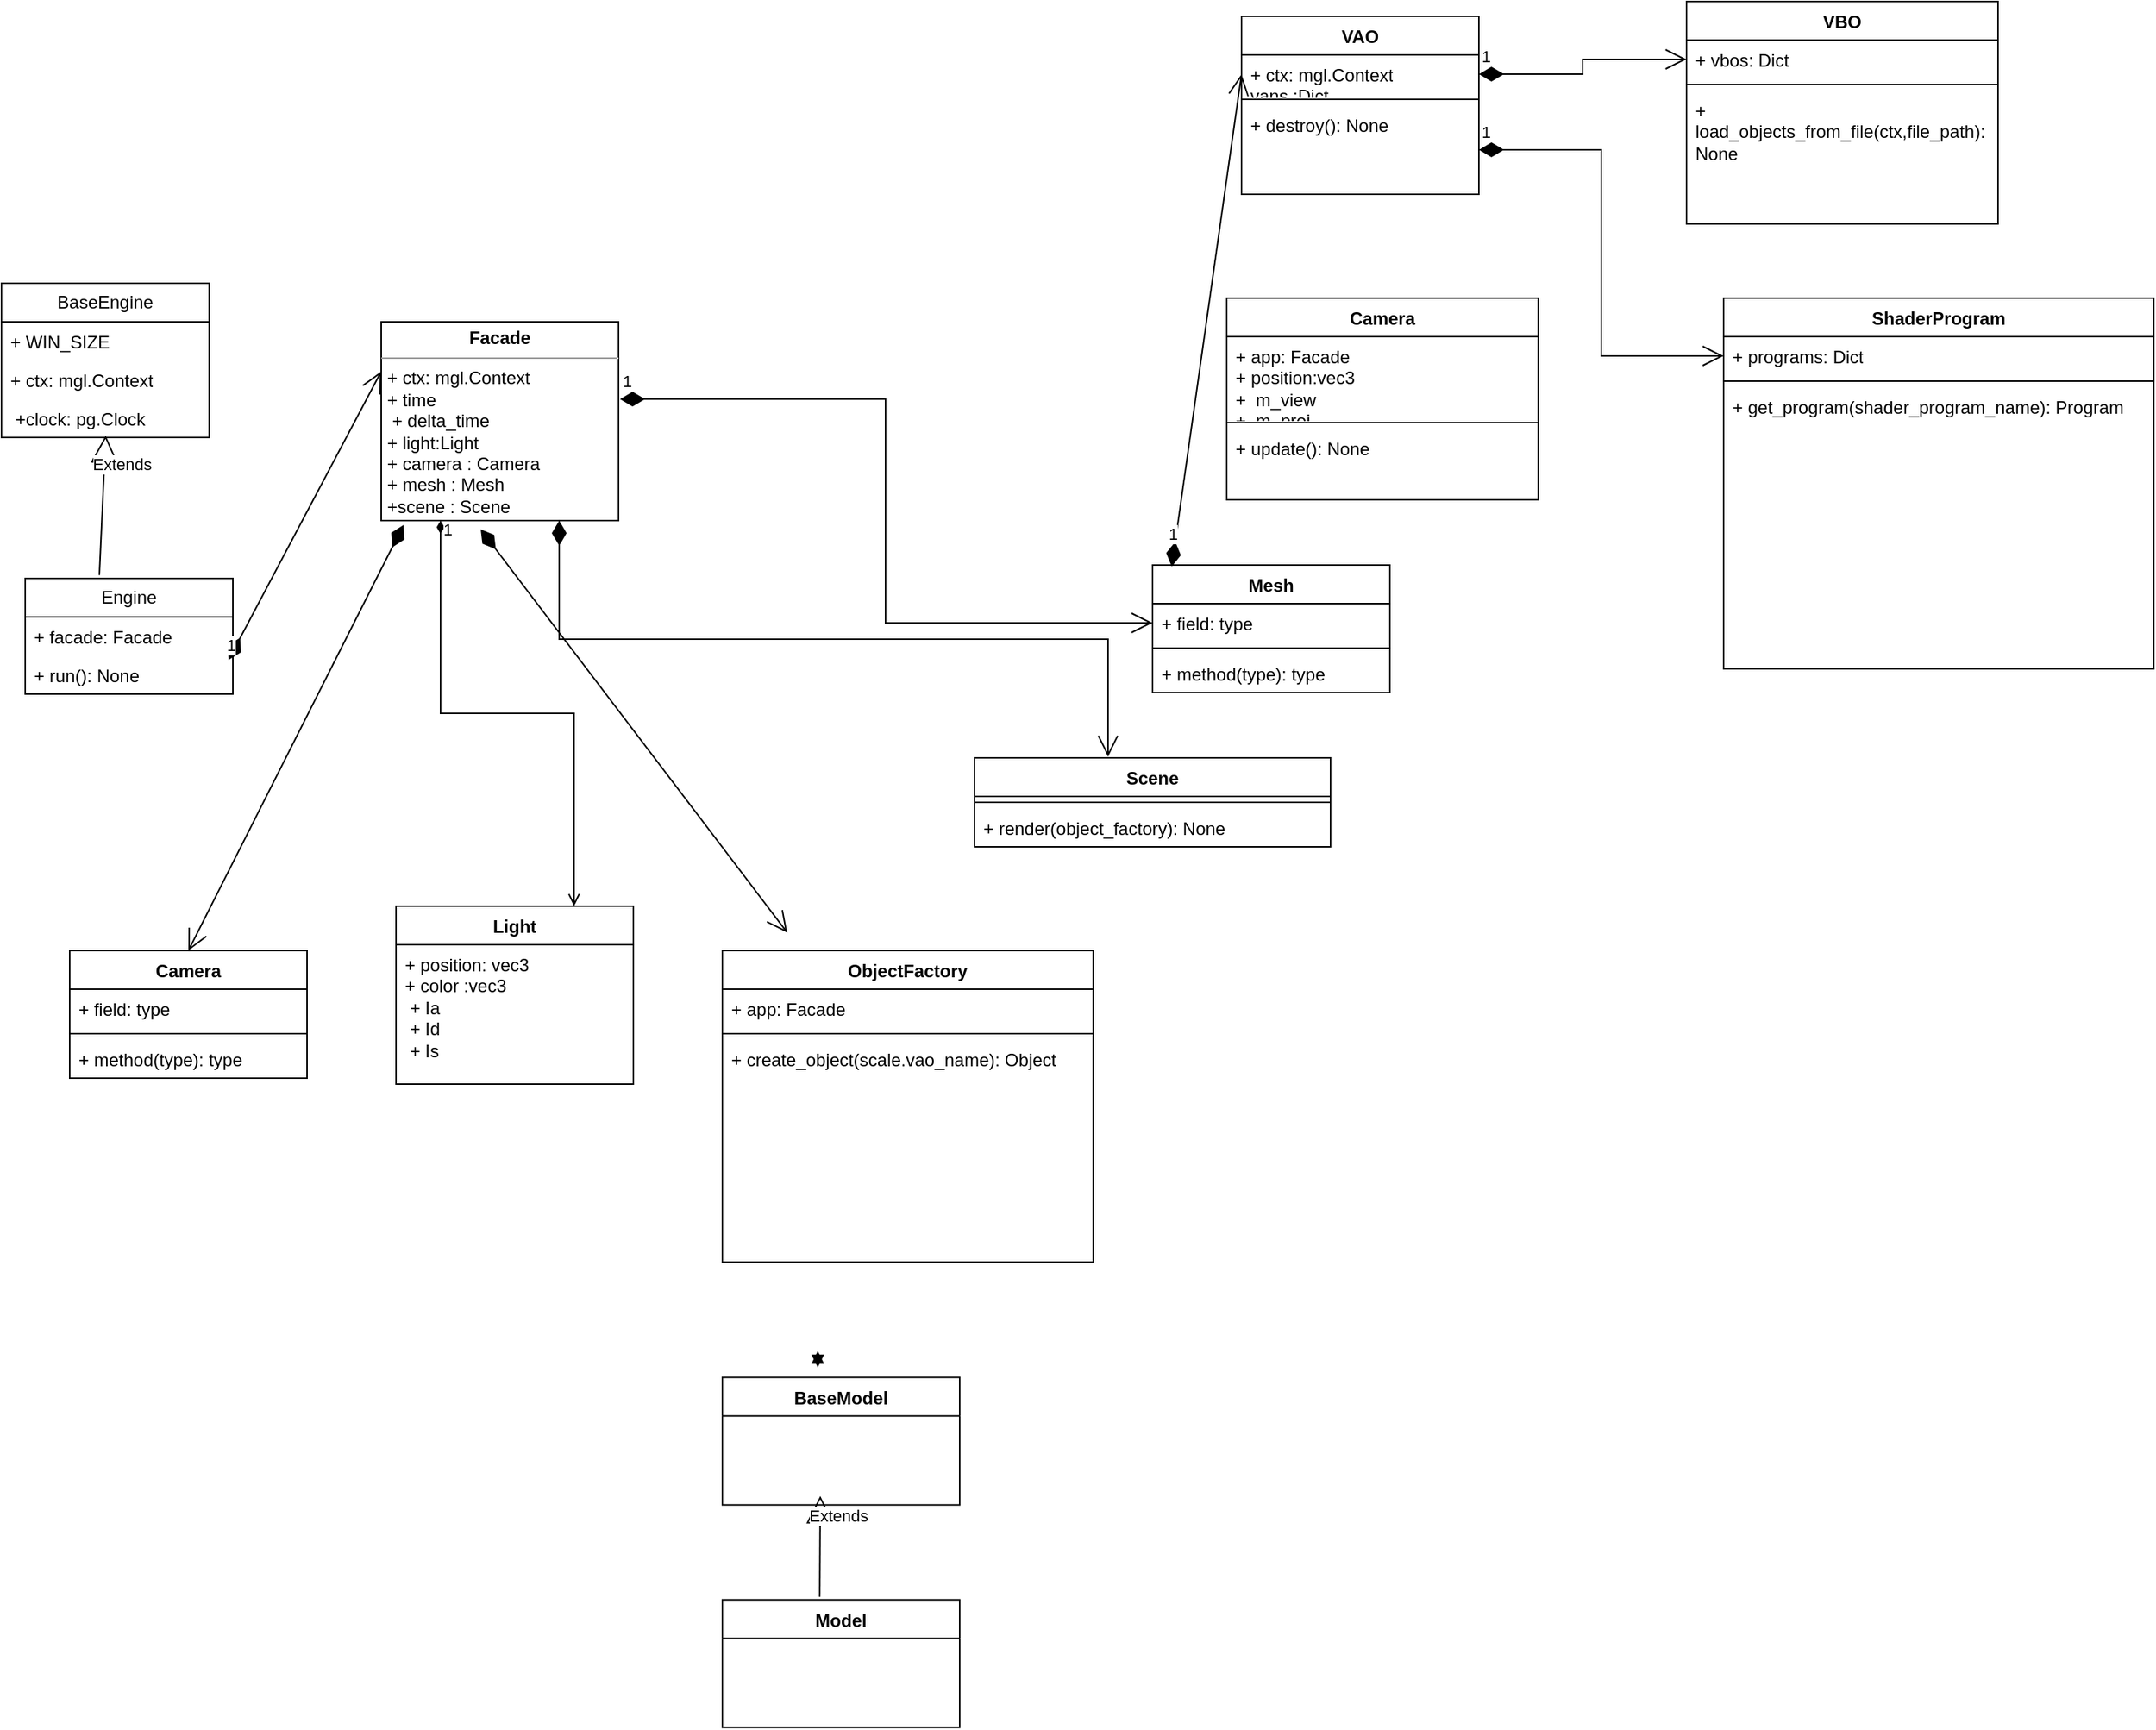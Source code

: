<mxfile version="22.1.18" type="github">
  <diagram name="Page-1" id="10tANic_bvFwRtT_Bomh">
    <mxGraphModel dx="1321" dy="1709" grid="1" gridSize="10" guides="1" tooltips="1" connect="1" arrows="1" fold="1" page="1" pageScale="1" pageWidth="827" pageHeight="1169" math="0" shadow="0">
      <root>
        <mxCell id="0" />
        <mxCell id="1" parent="0" />
        <mxCell id="u18TdW2rYONK3uZv50w_-1" value="Engine" style="swimlane;fontStyle=0;childLayout=stackLayout;horizontal=1;startSize=26;fillColor=none;horizontalStack=0;resizeParent=1;resizeParentMax=0;resizeLast=0;collapsible=1;marginBottom=0;whiteSpace=wrap;html=1;" vertex="1" parent="1">
          <mxGeometry x="290" y="359" width="140" height="78" as="geometry" />
        </mxCell>
        <mxCell id="u18TdW2rYONK3uZv50w_-2" value="+ facade: Facade" style="text;strokeColor=none;fillColor=none;align=left;verticalAlign=top;spacingLeft=4;spacingRight=4;overflow=hidden;rotatable=0;points=[[0,0.5],[1,0.5]];portConstraint=eastwest;whiteSpace=wrap;html=1;" vertex="1" parent="u18TdW2rYONK3uZv50w_-1">
          <mxGeometry y="26" width="140" height="26" as="geometry" />
        </mxCell>
        <mxCell id="u18TdW2rYONK3uZv50w_-3" value="+ run(): None" style="text;strokeColor=none;fillColor=none;align=left;verticalAlign=top;spacingLeft=4;spacingRight=4;overflow=hidden;rotatable=0;points=[[0,0.5],[1,0.5]];portConstraint=eastwest;whiteSpace=wrap;html=1;" vertex="1" parent="u18TdW2rYONK3uZv50w_-1">
          <mxGeometry y="52" width="140" height="26" as="geometry" />
        </mxCell>
        <mxCell id="u18TdW2rYONK3uZv50w_-5" value="BaseEngine" style="swimlane;fontStyle=0;childLayout=stackLayout;horizontal=1;startSize=26;fillColor=none;horizontalStack=0;resizeParent=1;resizeParentMax=0;resizeLast=0;collapsible=1;marginBottom=0;whiteSpace=wrap;html=1;" vertex="1" parent="1">
          <mxGeometry x="274" y="160" width="140" height="104" as="geometry" />
        </mxCell>
        <mxCell id="u18TdW2rYONK3uZv50w_-6" value="+ WIN_SIZE  " style="text;strokeColor=none;fillColor=none;align=left;verticalAlign=top;spacingLeft=4;spacingRight=4;overflow=hidden;rotatable=0;points=[[0,0.5],[1,0.5]];portConstraint=eastwest;whiteSpace=wrap;html=1;" vertex="1" parent="u18TdW2rYONK3uZv50w_-5">
          <mxGeometry y="26" width="140" height="26" as="geometry" />
        </mxCell>
        <mxCell id="u18TdW2rYONK3uZv50w_-7" value="+ ctx: mgl.Context" style="text;strokeColor=none;fillColor=none;align=left;verticalAlign=top;spacingLeft=4;spacingRight=4;overflow=hidden;rotatable=0;points=[[0,0.5],[1,0.5]];portConstraint=eastwest;whiteSpace=wrap;html=1;" vertex="1" parent="u18TdW2rYONK3uZv50w_-5">
          <mxGeometry y="52" width="140" height="26" as="geometry" />
        </mxCell>
        <mxCell id="u18TdW2rYONK3uZv50w_-8" value="&amp;nbsp;+clock: pg.Clock" style="text;strokeColor=none;fillColor=none;align=left;verticalAlign=top;spacingLeft=4;spacingRight=4;overflow=hidden;rotatable=0;points=[[0,0.5],[1,0.5]];portConstraint=eastwest;whiteSpace=wrap;html=1;" vertex="1" parent="u18TdW2rYONK3uZv50w_-5">
          <mxGeometry y="78" width="140" height="26" as="geometry" />
        </mxCell>
        <mxCell id="u18TdW2rYONK3uZv50w_-13" value="Extends" style="endArrow=block;endSize=16;endFill=0;html=1;rounded=0;exitX=0.357;exitY=-0.029;exitDx=0;exitDy=0;exitPerimeter=0;entryX=0.502;entryY=0.949;entryDx=0;entryDy=0;entryPerimeter=0;" edge="1" parent="1" source="u18TdW2rYONK3uZv50w_-1" target="u18TdW2rYONK3uZv50w_-8">
          <mxGeometry x="0.596" y="-12" width="160" relative="1" as="geometry">
            <mxPoint x="330" y="280" as="sourcePoint" />
            <mxPoint x="340" y="270" as="targetPoint" />
            <mxPoint as="offset" />
          </mxGeometry>
        </mxCell>
        <mxCell id="u18TdW2rYONK3uZv50w_-19" value="Light" style="swimlane;fontStyle=1;align=center;verticalAlign=top;childLayout=stackLayout;horizontal=1;startSize=26;horizontalStack=0;resizeParent=1;resizeParentMax=0;resizeLast=0;collapsible=1;marginBottom=0;whiteSpace=wrap;html=1;" vertex="1" parent="1">
          <mxGeometry x="540" y="580" width="160" height="120" as="geometry" />
        </mxCell>
        <mxCell id="u18TdW2rYONK3uZv50w_-20" value="+ position: vec3&lt;br&gt;+ color :vec3&lt;br&gt;&amp;nbsp;+ Ia&lt;br&gt;&amp;nbsp;+ Id&lt;br&gt;&amp;nbsp;+ Is" style="text;strokeColor=none;fillColor=none;align=left;verticalAlign=top;spacingLeft=4;spacingRight=4;overflow=hidden;rotatable=0;points=[[0,0.5],[1,0.5]];portConstraint=eastwest;whiteSpace=wrap;html=1;" vertex="1" parent="u18TdW2rYONK3uZv50w_-19">
          <mxGeometry y="26" width="160" height="94" as="geometry" />
        </mxCell>
        <mxCell id="u18TdW2rYONK3uZv50w_-23" value="1" style="endArrow=open;html=1;startArrow=diamondThin;startFill=1;edgeStyle=orthogonalEdgeStyle;align=left;verticalAlign=bottom;rounded=0;exitX=0.25;exitY=1;exitDx=0;exitDy=0;entryX=0.75;entryY=0;entryDx=0;entryDy=0;" edge="1" parent="1" source="u18TdW2rYONK3uZv50w_-99" target="u18TdW2rYONK3uZv50w_-19">
          <mxGeometry x="-0.916" relative="1" as="geometry">
            <mxPoint x="660.08" y="454" as="sourcePoint" />
            <mxPoint x="720" y="490" as="targetPoint" />
            <mxPoint as="offset" />
          </mxGeometry>
        </mxCell>
        <mxCell id="u18TdW2rYONK3uZv50w_-27" value="1" style="endArrow=open;html=1;endSize=12;startArrow=diamondThin;startSize=14;startFill=1;align=left;verticalAlign=bottom;rounded=0;entryX=0;entryY=0.25;entryDx=0;entryDy=0;exitX=0.979;exitY=0.115;exitDx=0;exitDy=0;exitPerimeter=0;" edge="1" parent="1" source="u18TdW2rYONK3uZv50w_-3" target="u18TdW2rYONK3uZv50w_-99">
          <mxGeometry x="-1" y="3" relative="1" as="geometry">
            <mxPoint x="360" y="411" as="sourcePoint" />
            <mxPoint x="608.08" y="356.192" as="targetPoint" />
          </mxGeometry>
        </mxCell>
        <mxCell id="u18TdW2rYONK3uZv50w_-28" value="Camera" style="swimlane;fontStyle=1;align=center;verticalAlign=top;childLayout=stackLayout;horizontal=1;startSize=26;horizontalStack=0;resizeParent=1;resizeParentMax=0;resizeLast=0;collapsible=1;marginBottom=0;whiteSpace=wrap;html=1;" vertex="1" parent="1">
          <mxGeometry x="320" y="610" width="160" height="86" as="geometry" />
        </mxCell>
        <mxCell id="u18TdW2rYONK3uZv50w_-29" value="+ field: type" style="text;strokeColor=none;fillColor=none;align=left;verticalAlign=top;spacingLeft=4;spacingRight=4;overflow=hidden;rotatable=0;points=[[0,0.5],[1,0.5]];portConstraint=eastwest;whiteSpace=wrap;html=1;" vertex="1" parent="u18TdW2rYONK3uZv50w_-28">
          <mxGeometry y="26" width="160" height="26" as="geometry" />
        </mxCell>
        <mxCell id="u18TdW2rYONK3uZv50w_-30" value="" style="line;strokeWidth=1;fillColor=none;align=left;verticalAlign=middle;spacingTop=-1;spacingLeft=3;spacingRight=3;rotatable=0;labelPosition=right;points=[];portConstraint=eastwest;strokeColor=inherit;" vertex="1" parent="u18TdW2rYONK3uZv50w_-28">
          <mxGeometry y="52" width="160" height="8" as="geometry" />
        </mxCell>
        <mxCell id="u18TdW2rYONK3uZv50w_-31" value="+ method(type): type" style="text;strokeColor=none;fillColor=none;align=left;verticalAlign=top;spacingLeft=4;spacingRight=4;overflow=hidden;rotatable=0;points=[[0,0.5],[1,0.5]];portConstraint=eastwest;whiteSpace=wrap;html=1;" vertex="1" parent="u18TdW2rYONK3uZv50w_-28">
          <mxGeometry y="60" width="160" height="26" as="geometry" />
        </mxCell>
        <mxCell id="u18TdW2rYONK3uZv50w_-32" value="1" style="endArrow=open;html=1;endSize=12;startArrow=diamondThin;startSize=14;startFill=1;align=left;verticalAlign=bottom;rounded=0;exitX=0.094;exitY=1.022;exitDx=0;exitDy=0;entryX=0.5;entryY=0;entryDx=0;entryDy=0;exitPerimeter=0;" edge="1" parent="1" source="u18TdW2rYONK3uZv50w_-99" target="u18TdW2rYONK3uZv50w_-28">
          <mxGeometry x="-1" y="3" relative="1" as="geometry">
            <mxPoint x="610" y="441" as="sourcePoint" />
            <mxPoint x="580" y="520" as="targetPoint" />
          </mxGeometry>
        </mxCell>
        <mxCell id="u18TdW2rYONK3uZv50w_-34" value="ObjectFactory" style="swimlane;fontStyle=1;align=center;verticalAlign=top;childLayout=stackLayout;horizontal=1;startSize=26;horizontalStack=0;resizeParent=1;resizeParentMax=0;resizeLast=0;collapsible=1;marginBottom=0;whiteSpace=wrap;html=1;" vertex="1" parent="1">
          <mxGeometry x="760" y="610" width="250" height="210" as="geometry" />
        </mxCell>
        <mxCell id="u18TdW2rYONK3uZv50w_-35" value="+ app: Facade" style="text;strokeColor=none;fillColor=none;align=left;verticalAlign=top;spacingLeft=4;spacingRight=4;overflow=hidden;rotatable=0;points=[[0,0.5],[1,0.5]];portConstraint=eastwest;whiteSpace=wrap;html=1;" vertex="1" parent="u18TdW2rYONK3uZv50w_-34">
          <mxGeometry y="26" width="250" height="26" as="geometry" />
        </mxCell>
        <mxCell id="u18TdW2rYONK3uZv50w_-36" value="" style="line;strokeWidth=1;fillColor=none;align=left;verticalAlign=middle;spacingTop=-1;spacingLeft=3;spacingRight=3;rotatable=0;labelPosition=right;points=[];portConstraint=eastwest;strokeColor=inherit;" vertex="1" parent="u18TdW2rYONK3uZv50w_-34">
          <mxGeometry y="52" width="250" height="8" as="geometry" />
        </mxCell>
        <mxCell id="u18TdW2rYONK3uZv50w_-37" value="+ create_object(scale.vao_name): Object" style="text;strokeColor=none;fillColor=none;align=left;verticalAlign=top;spacingLeft=4;spacingRight=4;overflow=hidden;rotatable=0;points=[[0,0.5],[1,0.5]];portConstraint=eastwest;whiteSpace=wrap;html=1;" vertex="1" parent="u18TdW2rYONK3uZv50w_-34">
          <mxGeometry y="60" width="250" height="150" as="geometry" />
        </mxCell>
        <mxCell id="u18TdW2rYONK3uZv50w_-38" value="1" style="endArrow=open;html=1;endSize=12;startArrow=diamondThin;startSize=14;startFill=1;align=left;verticalAlign=bottom;rounded=0;entryX=0.175;entryY=-0.058;entryDx=0;entryDy=0;exitX=0.419;exitY=1.044;exitDx=0;exitDy=0;exitPerimeter=0;entryPerimeter=0;" edge="1" parent="1" source="u18TdW2rYONK3uZv50w_-99" target="u18TdW2rYONK3uZv50w_-34">
          <mxGeometry x="-1" y="3" relative="1" as="geometry">
            <mxPoint x="710.96" y="453.012" as="sourcePoint" />
            <mxPoint x="990" y="593" as="targetPoint" />
          </mxGeometry>
        </mxCell>
        <mxCell id="u18TdW2rYONK3uZv50w_-40" value="Scene" style="swimlane;fontStyle=1;align=center;verticalAlign=top;childLayout=stackLayout;horizontal=1;startSize=26;horizontalStack=0;resizeParent=1;resizeParentMax=0;resizeLast=0;collapsible=1;marginBottom=0;whiteSpace=wrap;html=1;" vertex="1" parent="1">
          <mxGeometry x="930" y="480" width="240" height="60" as="geometry" />
        </mxCell>
        <mxCell id="u18TdW2rYONK3uZv50w_-42" value="" style="line;strokeWidth=1;fillColor=none;align=left;verticalAlign=middle;spacingTop=-1;spacingLeft=3;spacingRight=3;rotatable=0;labelPosition=right;points=[];portConstraint=eastwest;strokeColor=inherit;" vertex="1" parent="u18TdW2rYONK3uZv50w_-40">
          <mxGeometry y="26" width="240" height="8" as="geometry" />
        </mxCell>
        <mxCell id="u18TdW2rYONK3uZv50w_-43" value="+ render(object_factory): None" style="text;strokeColor=none;fillColor=none;align=left;verticalAlign=top;spacingLeft=4;spacingRight=4;overflow=hidden;rotatable=0;points=[[0,0.5],[1,0.5]];portConstraint=eastwest;whiteSpace=wrap;html=1;" vertex="1" parent="u18TdW2rYONK3uZv50w_-40">
          <mxGeometry y="34" width="240" height="26" as="geometry" />
        </mxCell>
        <mxCell id="u18TdW2rYONK3uZv50w_-44" value="1" style="endArrow=open;html=1;endSize=12;startArrow=diamondThin;startSize=14;startFill=1;edgeStyle=orthogonalEdgeStyle;align=left;verticalAlign=bottom;rounded=0;exitX=0.75;exitY=1;exitDx=0;exitDy=0;entryX=0.375;entryY=-0.012;entryDx=0;entryDy=0;entryPerimeter=0;" edge="1" parent="1" source="u18TdW2rYONK3uZv50w_-99" target="u18TdW2rYONK3uZv50w_-40">
          <mxGeometry x="-1" y="3" relative="1" as="geometry">
            <mxPoint x="770" y="441" as="sourcePoint" />
            <mxPoint x="1016.88" y="610.012" as="targetPoint" />
          </mxGeometry>
        </mxCell>
        <mxCell id="u18TdW2rYONK3uZv50w_-78" value="Mesh" style="swimlane;fontStyle=1;align=center;verticalAlign=top;childLayout=stackLayout;horizontal=1;startSize=26;horizontalStack=0;resizeParent=1;resizeParentMax=0;resizeLast=0;collapsible=1;marginBottom=0;whiteSpace=wrap;html=1;" vertex="1" parent="1">
          <mxGeometry x="1050" y="350" width="160" height="86" as="geometry" />
        </mxCell>
        <mxCell id="u18TdW2rYONK3uZv50w_-79" value="+ field: type" style="text;strokeColor=none;fillColor=none;align=left;verticalAlign=top;spacingLeft=4;spacingRight=4;overflow=hidden;rotatable=0;points=[[0,0.5],[1,0.5]];portConstraint=eastwest;whiteSpace=wrap;html=1;" vertex="1" parent="u18TdW2rYONK3uZv50w_-78">
          <mxGeometry y="26" width="160" height="26" as="geometry" />
        </mxCell>
        <mxCell id="u18TdW2rYONK3uZv50w_-80" value="" style="line;strokeWidth=1;fillColor=none;align=left;verticalAlign=middle;spacingTop=-1;spacingLeft=3;spacingRight=3;rotatable=0;labelPosition=right;points=[];portConstraint=eastwest;strokeColor=inherit;" vertex="1" parent="u18TdW2rYONK3uZv50w_-78">
          <mxGeometry y="52" width="160" height="8" as="geometry" />
        </mxCell>
        <mxCell id="u18TdW2rYONK3uZv50w_-81" value="+ method(type): type" style="text;strokeColor=none;fillColor=none;align=left;verticalAlign=top;spacingLeft=4;spacingRight=4;overflow=hidden;rotatable=0;points=[[0,0.5],[1,0.5]];portConstraint=eastwest;whiteSpace=wrap;html=1;" vertex="1" parent="u18TdW2rYONK3uZv50w_-78">
          <mxGeometry y="60" width="160" height="26" as="geometry" />
        </mxCell>
        <mxCell id="u18TdW2rYONK3uZv50w_-83" value="1" style="endArrow=open;html=1;endSize=12;startArrow=diamondThin;startSize=14;startFill=1;align=left;verticalAlign=bottom;rounded=0;exitX=0.081;exitY=0.012;exitDx=0;exitDy=0;exitPerimeter=0;entryX=0;entryY=0.5;entryDx=0;entryDy=0;" edge="1" parent="1" source="u18TdW2rYONK3uZv50w_-78" target="u18TdW2rYONK3uZv50w_-47">
          <mxGeometry x="-0.924" y="6" relative="1" as="geometry">
            <mxPoint x="1050" y="262.5" as="sourcePoint" />
            <mxPoint x="1210" y="262.5" as="targetPoint" />
            <mxPoint as="offset" />
          </mxGeometry>
        </mxCell>
        <mxCell id="u18TdW2rYONK3uZv50w_-84" value="1" style="endArrow=open;html=1;endSize=12;startArrow=diamondThin;startSize=14;startFill=1;edgeStyle=orthogonalEdgeStyle;align=left;verticalAlign=bottom;rounded=0;exitX=1.006;exitY=0.389;exitDx=0;exitDy=0;entryX=0;entryY=0.5;entryDx=0;entryDy=0;exitPerimeter=0;" edge="1" parent="1" source="u18TdW2rYONK3uZv50w_-99" target="u18TdW2rYONK3uZv50w_-79">
          <mxGeometry x="-1" y="3" relative="1" as="geometry">
            <mxPoint x="770" y="274.5" as="sourcePoint" />
            <mxPoint x="950" y="392.5" as="targetPoint" />
          </mxGeometry>
        </mxCell>
        <mxCell id="u18TdW2rYONK3uZv50w_-63" value="BaseModel" style="swimlane;fontStyle=1;align=center;verticalAlign=top;childLayout=stackLayout;horizontal=1;startSize=26;horizontalStack=0;resizeParent=1;resizeParentMax=0;resizeLast=0;collapsible=1;marginBottom=0;whiteSpace=wrap;html=1;container=0;" vertex="1" parent="1">
          <mxGeometry x="760" y="897.7" width="160" height="86" as="geometry" />
        </mxCell>
        <mxCell id="u18TdW2rYONK3uZv50w_-89" value="Model" style="swimlane;fontStyle=1;align=center;verticalAlign=top;childLayout=stackLayout;horizontal=1;startSize=26;horizontalStack=0;resizeParent=1;resizeParentMax=0;resizeLast=0;collapsible=1;marginBottom=0;whiteSpace=wrap;html=1;container=0;" vertex="1" parent="1">
          <mxGeometry x="760" y="1047.7" width="160" height="86" as="geometry" />
        </mxCell>
        <mxCell id="u18TdW2rYONK3uZv50w_-90" value="Extends" style="endArrow=block;endSize=16;endFill=0;html=1;rounded=0;exitX=0.41;exitY=-0.023;exitDx=0;exitDy=0;exitPerimeter=0;" edge="1" parent="1" source="u18TdW2rYONK3uZv50w_-89">
          <mxGeometry x="0.596" y="-12" width="160" relative="1" as="geometry">
            <mxPoint x="807" y="1059.7" as="sourcePoint" />
            <mxPoint x="826" y="977.7" as="targetPoint" />
            <mxPoint as="offset" />
          </mxGeometry>
        </mxCell>
        <mxCell id="u18TdW2rYONK3uZv50w_-91" value="" style="endArrow=block;startArrow=block;endFill=1;startFill=1;html=1;rounded=0;exitX=0.402;exitY=1.205;exitDx=0;exitDy=0;exitPerimeter=0;entryX=0.402;entryY=-0.078;entryDx=0;entryDy=0;entryPerimeter=0;" edge="1" parent="1" target="u18TdW2rYONK3uZv50w_-63">
          <mxGeometry width="160" relative="1" as="geometry">
            <mxPoint x="824.32" y="880" as="sourcePoint" />
            <mxPoint x="1010" y="857.7" as="targetPoint" />
          </mxGeometry>
        </mxCell>
        <mxCell id="u18TdW2rYONK3uZv50w_-99" value="&lt;p style=&quot;margin:0px;margin-top:4px;text-align:center;&quot;&gt;&lt;b&gt;Facade&lt;/b&gt;&lt;/p&gt;&lt;hr size=&quot;1&quot;&gt;&lt;p style=&quot;margin:0px;margin-left:4px;&quot;&gt;+ ctx: mgl.Context&lt;/p&gt;&lt;p style=&quot;margin:0px;margin-left:4px;&quot;&gt;+ time&lt;/p&gt;&lt;p style=&quot;margin:0px;margin-left:4px;&quot;&gt;&amp;nbsp;+ delta_time&lt;/p&gt;&lt;p style=&quot;margin:0px;margin-left:4px;&quot;&gt;+ light:Light&lt;/p&gt;&lt;p style=&quot;margin:0px;margin-left:4px;&quot;&gt;+ camera : Camera&lt;/p&gt;&lt;p style=&quot;margin:0px;margin-left:4px;&quot;&gt;+ mesh : Mesh&lt;/p&gt;&lt;p style=&quot;margin:0px;margin-left:4px;&quot;&gt;+scene : Scene&lt;/p&gt;&lt;hr size=&quot;1&quot;&gt;&lt;p style=&quot;margin:0px;margin-left:4px;&quot;&gt;+ method(): Type&lt;/p&gt;" style="verticalAlign=top;align=left;overflow=fill;fontSize=12;fontFamily=Helvetica;html=1;whiteSpace=wrap;" vertex="1" parent="1">
          <mxGeometry x="530" y="186" width="160" height="134" as="geometry" />
        </mxCell>
        <mxCell id="u18TdW2rYONK3uZv50w_-46" value="VAO" style="swimlane;fontStyle=1;align=center;verticalAlign=top;childLayout=stackLayout;horizontal=1;startSize=26;horizontalStack=0;resizeParent=1;resizeParentMax=0;resizeLast=0;collapsible=1;marginBottom=0;whiteSpace=wrap;html=1;" vertex="1" parent="1">
          <mxGeometry x="1110" y="-20" width="160" height="120" as="geometry" />
        </mxCell>
        <mxCell id="u18TdW2rYONK3uZv50w_-47" value="+ ctx: mgl.Context&lt;br&gt;vans :Dict&lt;br&gt;" style="text;strokeColor=none;fillColor=none;align=left;verticalAlign=top;spacingLeft=4;spacingRight=4;overflow=hidden;rotatable=0;points=[[0,0.5],[1,0.5]];portConstraint=eastwest;whiteSpace=wrap;html=1;" vertex="1" parent="u18TdW2rYONK3uZv50w_-46">
          <mxGeometry y="26" width="160" height="26" as="geometry" />
        </mxCell>
        <mxCell id="u18TdW2rYONK3uZv50w_-48" value="" style="line;strokeWidth=1;fillColor=none;align=left;verticalAlign=middle;spacingTop=-1;spacingLeft=3;spacingRight=3;rotatable=0;labelPosition=right;points=[];portConstraint=eastwest;strokeColor=inherit;" vertex="1" parent="u18TdW2rYONK3uZv50w_-46">
          <mxGeometry y="52" width="160" height="8" as="geometry" />
        </mxCell>
        <mxCell id="u18TdW2rYONK3uZv50w_-49" value="+ destroy(): None" style="text;strokeColor=none;fillColor=none;align=left;verticalAlign=top;spacingLeft=4;spacingRight=4;overflow=hidden;rotatable=0;points=[[0,0.5],[1,0.5]];portConstraint=eastwest;whiteSpace=wrap;html=1;" vertex="1" parent="u18TdW2rYONK3uZv50w_-46">
          <mxGeometry y="60" width="160" height="60" as="geometry" />
        </mxCell>
        <mxCell id="u18TdW2rYONK3uZv50w_-50" value="VBO" style="swimlane;fontStyle=1;align=center;verticalAlign=top;childLayout=stackLayout;horizontal=1;startSize=26;horizontalStack=0;resizeParent=1;resizeParentMax=0;resizeLast=0;collapsible=1;marginBottom=0;whiteSpace=wrap;html=1;" vertex="1" parent="1">
          <mxGeometry x="1410" y="-30" width="210" height="150" as="geometry" />
        </mxCell>
        <mxCell id="u18TdW2rYONK3uZv50w_-51" value="+ vbos: Dict" style="text;strokeColor=none;fillColor=none;align=left;verticalAlign=top;spacingLeft=4;spacingRight=4;overflow=hidden;rotatable=0;points=[[0,0.5],[1,0.5]];portConstraint=eastwest;whiteSpace=wrap;html=1;" vertex="1" parent="u18TdW2rYONK3uZv50w_-50">
          <mxGeometry y="26" width="210" height="26" as="geometry" />
        </mxCell>
        <mxCell id="u18TdW2rYONK3uZv50w_-52" value="" style="line;strokeWidth=1;fillColor=none;align=left;verticalAlign=middle;spacingTop=-1;spacingLeft=3;spacingRight=3;rotatable=0;labelPosition=right;points=[];portConstraint=eastwest;strokeColor=inherit;" vertex="1" parent="u18TdW2rYONK3uZv50w_-50">
          <mxGeometry y="52" width="210" height="8" as="geometry" />
        </mxCell>
        <mxCell id="u18TdW2rYONK3uZv50w_-53" value="+ load_objects_from_file(ctx,file_path): None" style="text;strokeColor=none;fillColor=none;align=left;verticalAlign=top;spacingLeft=4;spacingRight=4;overflow=hidden;rotatable=0;points=[[0,0.5],[1,0.5]];portConstraint=eastwest;whiteSpace=wrap;html=1;" vertex="1" parent="u18TdW2rYONK3uZv50w_-50">
          <mxGeometry y="60" width="210" height="90" as="geometry" />
        </mxCell>
        <mxCell id="u18TdW2rYONK3uZv50w_-54" value="1" style="endArrow=open;html=1;endSize=12;startArrow=diamondThin;startSize=14;startFill=1;edgeStyle=orthogonalEdgeStyle;align=left;verticalAlign=bottom;rounded=0;exitX=1;exitY=0.5;exitDx=0;exitDy=0;entryX=0;entryY=0.5;entryDx=0;entryDy=0;" edge="1" parent="1" source="u18TdW2rYONK3uZv50w_-47" target="u18TdW2rYONK3uZv50w_-51">
          <mxGeometry x="-1" y="3" relative="1" as="geometry">
            <mxPoint x="1300" y="62.5" as="sourcePoint" />
            <mxPoint x="1460" y="62.5" as="targetPoint" />
          </mxGeometry>
        </mxCell>
        <mxCell id="u18TdW2rYONK3uZv50w_-57" value="ShaderProgram" style="swimlane;fontStyle=1;align=center;verticalAlign=top;childLayout=stackLayout;horizontal=1;startSize=26;horizontalStack=0;resizeParent=1;resizeParentMax=0;resizeLast=0;collapsible=1;marginBottom=0;whiteSpace=wrap;html=1;" vertex="1" parent="1">
          <mxGeometry x="1435" y="170" width="290" height="250" as="geometry" />
        </mxCell>
        <mxCell id="u18TdW2rYONK3uZv50w_-58" value="+ programs: Dict" style="text;strokeColor=none;fillColor=none;align=left;verticalAlign=top;spacingLeft=4;spacingRight=4;overflow=hidden;rotatable=0;points=[[0,0.5],[1,0.5]];portConstraint=eastwest;whiteSpace=wrap;html=1;" vertex="1" parent="u18TdW2rYONK3uZv50w_-57">
          <mxGeometry y="26" width="290" height="26" as="geometry" />
        </mxCell>
        <mxCell id="u18TdW2rYONK3uZv50w_-59" value="" style="line;strokeWidth=1;fillColor=none;align=left;verticalAlign=middle;spacingTop=-1;spacingLeft=3;spacingRight=3;rotatable=0;labelPosition=right;points=[];portConstraint=eastwest;strokeColor=inherit;" vertex="1" parent="u18TdW2rYONK3uZv50w_-57">
          <mxGeometry y="52" width="290" height="8" as="geometry" />
        </mxCell>
        <mxCell id="u18TdW2rYONK3uZv50w_-60" value="+ get_program(shader_program_name): Program" style="text;strokeColor=none;fillColor=none;align=left;verticalAlign=top;spacingLeft=4;spacingRight=4;overflow=hidden;rotatable=0;points=[[0,0.5],[1,0.5]];portConstraint=eastwest;whiteSpace=wrap;html=1;" vertex="1" parent="u18TdW2rYONK3uZv50w_-57">
          <mxGeometry y="60" width="290" height="190" as="geometry" />
        </mxCell>
        <mxCell id="u18TdW2rYONK3uZv50w_-61" value="1" style="endArrow=open;html=1;endSize=12;startArrow=diamondThin;startSize=14;startFill=1;edgeStyle=orthogonalEdgeStyle;align=left;verticalAlign=bottom;rounded=0;exitX=1;exitY=0.5;exitDx=0;exitDy=0;entryX=0;entryY=0.5;entryDx=0;entryDy=0;" edge="1" parent="1" source="u18TdW2rYONK3uZv50w_-49" target="u18TdW2rYONK3uZv50w_-58">
          <mxGeometry x="-1" y="3" relative="1" as="geometry">
            <mxPoint x="1290" y="170" as="sourcePoint" />
            <mxPoint x="1420" y="170" as="targetPoint" />
          </mxGeometry>
        </mxCell>
        <mxCell id="u18TdW2rYONK3uZv50w_-73" value="Camera" style="swimlane;fontStyle=1;align=center;verticalAlign=top;childLayout=stackLayout;horizontal=1;startSize=26;horizontalStack=0;resizeParent=1;resizeParentMax=0;resizeLast=0;collapsible=1;marginBottom=0;whiteSpace=wrap;html=1;" vertex="1" parent="1">
          <mxGeometry x="1100" y="170" width="210" height="136" as="geometry" />
        </mxCell>
        <mxCell id="u18TdW2rYONK3uZv50w_-74" value="+ app: Facade&lt;br&gt;+ position:vec3&lt;br&gt;+ &amp;nbsp;m_view&lt;br&gt;+ &amp;nbsp;m_proj" style="text;strokeColor=none;fillColor=none;align=left;verticalAlign=top;spacingLeft=4;spacingRight=4;overflow=hidden;rotatable=0;points=[[0,0.5],[1,0.5]];portConstraint=eastwest;whiteSpace=wrap;html=1;" vertex="1" parent="u18TdW2rYONK3uZv50w_-73">
          <mxGeometry y="26" width="210" height="54" as="geometry" />
        </mxCell>
        <mxCell id="u18TdW2rYONK3uZv50w_-75" value="" style="line;strokeWidth=1;fillColor=none;align=left;verticalAlign=middle;spacingTop=-1;spacingLeft=3;spacingRight=3;rotatable=0;labelPosition=right;points=[];portConstraint=eastwest;strokeColor=inherit;" vertex="1" parent="u18TdW2rYONK3uZv50w_-73">
          <mxGeometry y="80" width="210" height="8" as="geometry" />
        </mxCell>
        <mxCell id="u18TdW2rYONK3uZv50w_-76" value="+ update(): None" style="text;strokeColor=none;fillColor=none;align=left;verticalAlign=top;spacingLeft=4;spacingRight=4;overflow=hidden;rotatable=0;points=[[0,0.5],[1,0.5]];portConstraint=eastwest;whiteSpace=wrap;html=1;" vertex="1" parent="u18TdW2rYONK3uZv50w_-73">
          <mxGeometry y="88" width="210" height="48" as="geometry" />
        </mxCell>
      </root>
    </mxGraphModel>
  </diagram>
</mxfile>
